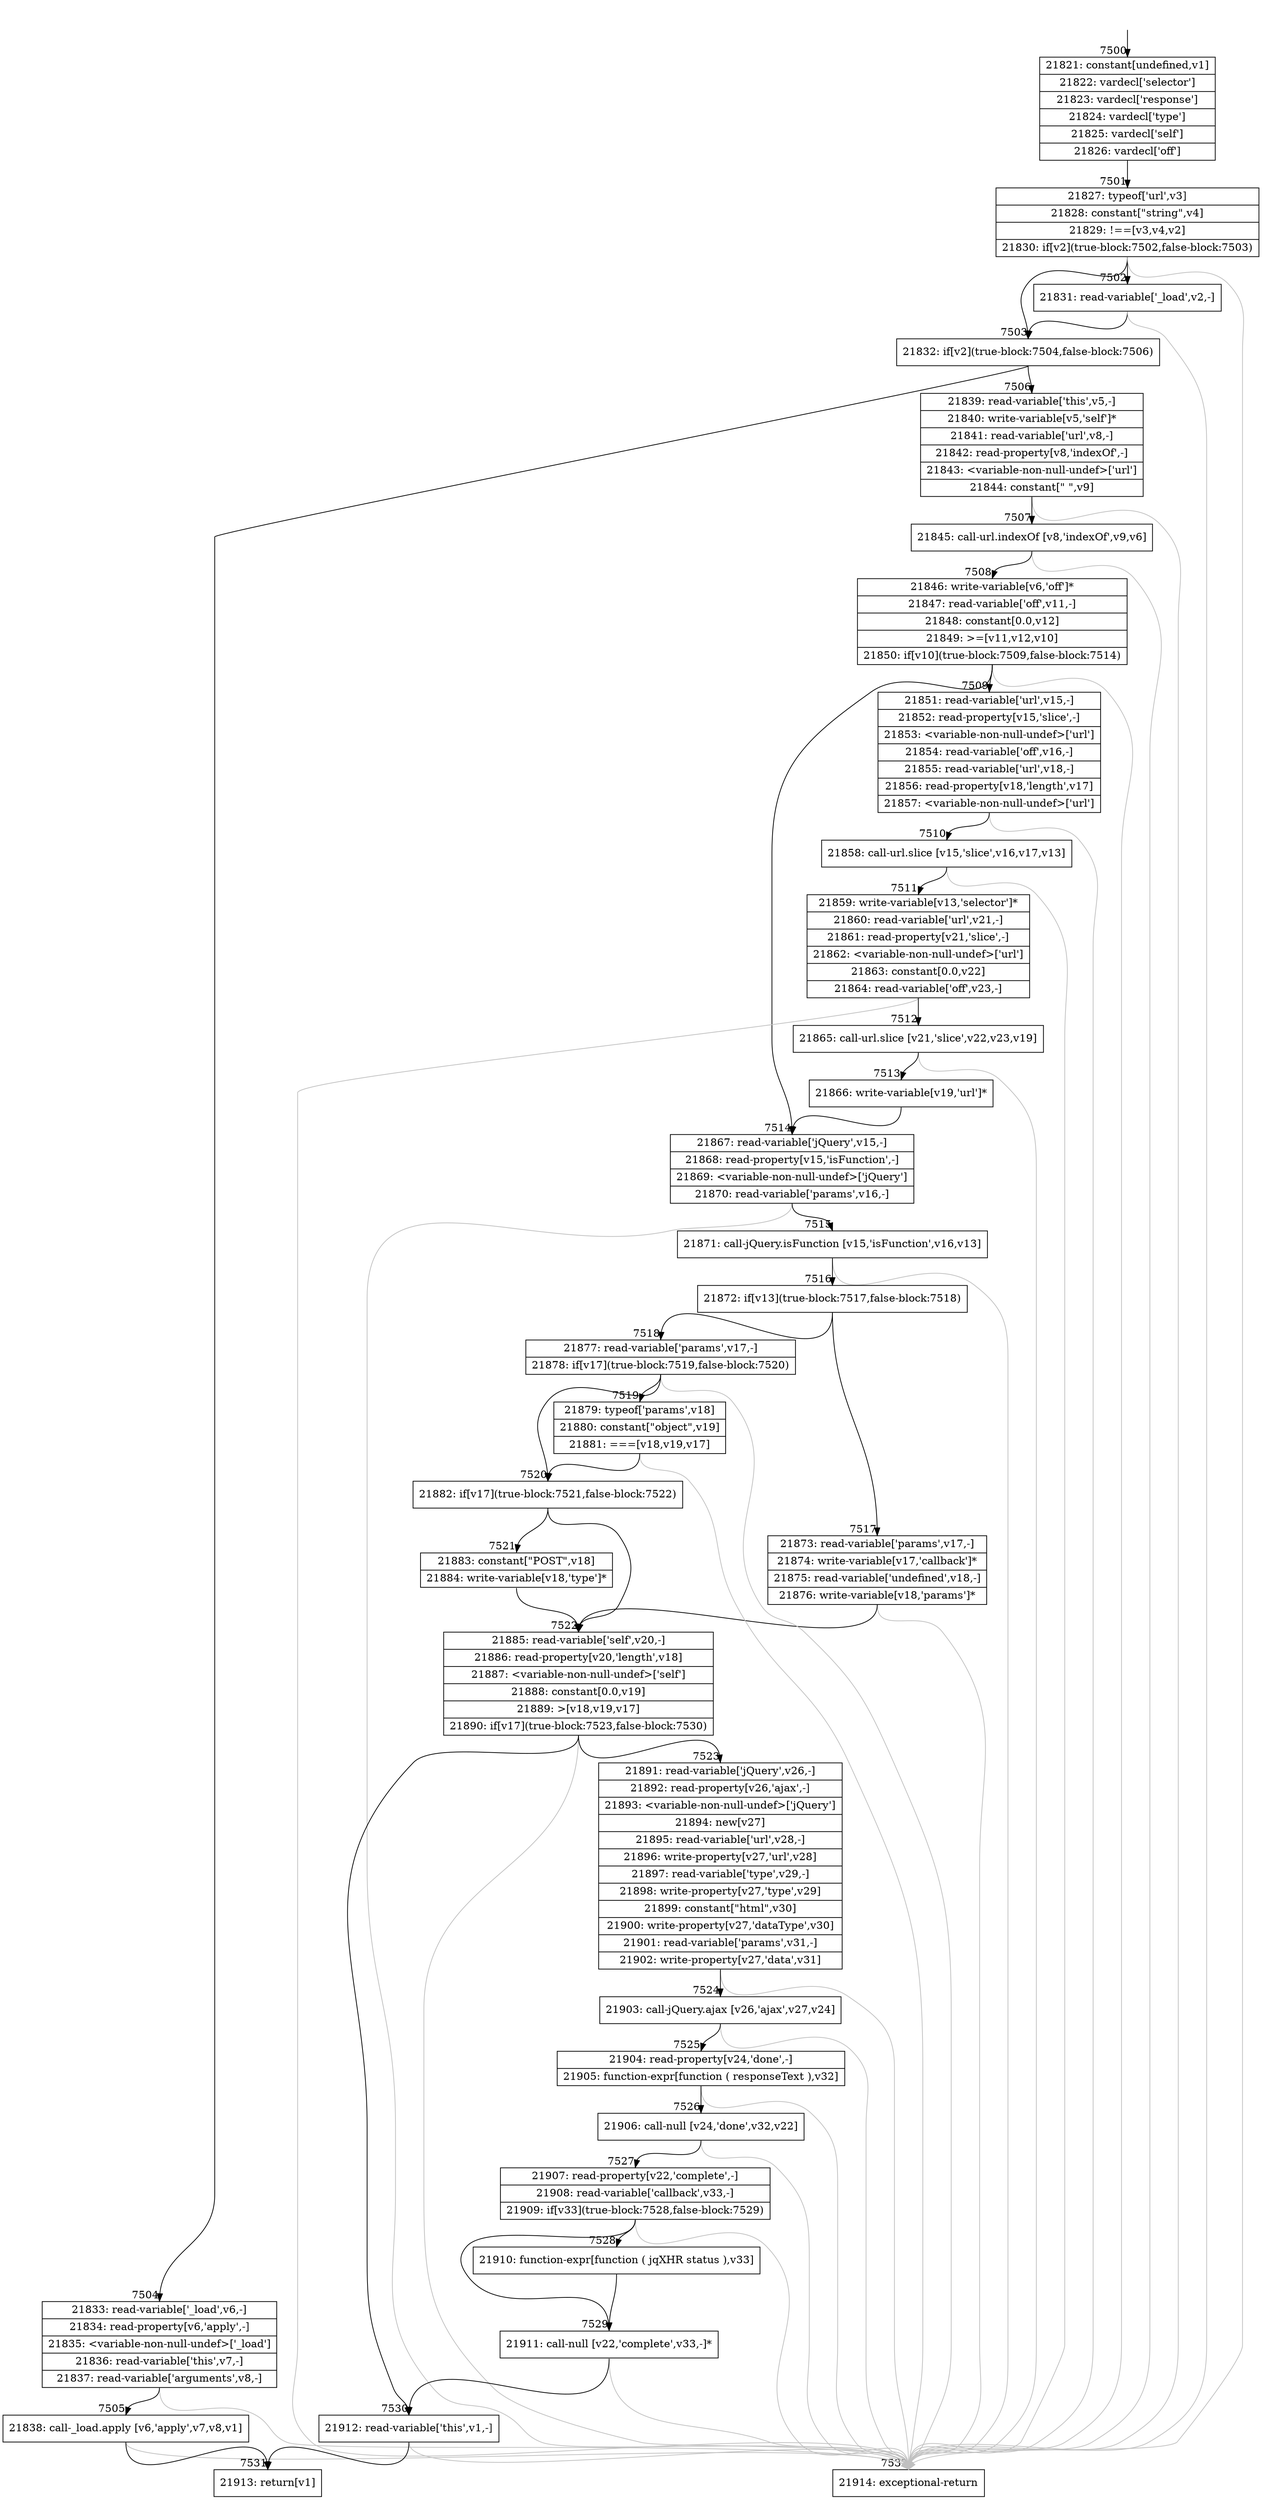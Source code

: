 digraph {
rankdir="TD"
BB_entry473[shape=none,label=""];
BB_entry473 -> BB7500 [tailport=s, headport=n, headlabel="    7500"]
BB7500 [shape=record label="{21821: constant[undefined,v1]|21822: vardecl['selector']|21823: vardecl['response']|21824: vardecl['type']|21825: vardecl['self']|21826: vardecl['off']}" ] 
BB7500 -> BB7501 [tailport=s, headport=n, headlabel="      7501"]
BB7501 [shape=record label="{21827: typeof['url',v3]|21828: constant[\"string\",v4]|21829: !==[v3,v4,v2]|21830: if[v2](true-block:7502,false-block:7503)}" ] 
BB7501 -> BB7503 [tailport=s, headport=n, headlabel="      7503"]
BB7501 -> BB7502 [tailport=s, headport=n, headlabel="      7502"]
BB7501 -> BB7532 [tailport=s, headport=n, color=gray, headlabel="      7532"]
BB7502 [shape=record label="{21831: read-variable['_load',v2,-]}" ] 
BB7502 -> BB7503 [tailport=s, headport=n]
BB7502 -> BB7532 [tailport=s, headport=n, color=gray]
BB7503 [shape=record label="{21832: if[v2](true-block:7504,false-block:7506)}" ] 
BB7503 -> BB7504 [tailport=s, headport=n, headlabel="      7504"]
BB7503 -> BB7506 [tailport=s, headport=n, headlabel="      7506"]
BB7504 [shape=record label="{21833: read-variable['_load',v6,-]|21834: read-property[v6,'apply',-]|21835: \<variable-non-null-undef\>['_load']|21836: read-variable['this',v7,-]|21837: read-variable['arguments',v8,-]}" ] 
BB7504 -> BB7505 [tailport=s, headport=n, headlabel="      7505"]
BB7504 -> BB7532 [tailport=s, headport=n, color=gray]
BB7505 [shape=record label="{21838: call-_load.apply [v6,'apply',v7,v8,v1]}" ] 
BB7505 -> BB7531 [tailport=s, headport=n, headlabel="      7531"]
BB7505 -> BB7532 [tailport=s, headport=n, color=gray]
BB7506 [shape=record label="{21839: read-variable['this',v5,-]|21840: write-variable[v5,'self']*|21841: read-variable['url',v8,-]|21842: read-property[v8,'indexOf',-]|21843: \<variable-non-null-undef\>['url']|21844: constant[\" \",v9]}" ] 
BB7506 -> BB7507 [tailport=s, headport=n, headlabel="      7507"]
BB7506 -> BB7532 [tailport=s, headport=n, color=gray]
BB7507 [shape=record label="{21845: call-url.indexOf [v8,'indexOf',v9,v6]}" ] 
BB7507 -> BB7508 [tailport=s, headport=n, headlabel="      7508"]
BB7507 -> BB7532 [tailport=s, headport=n, color=gray]
BB7508 [shape=record label="{21846: write-variable[v6,'off']*|21847: read-variable['off',v11,-]|21848: constant[0.0,v12]|21849: \>=[v11,v12,v10]|21850: if[v10](true-block:7509,false-block:7514)}" ] 
BB7508 -> BB7509 [tailport=s, headport=n, headlabel="      7509"]
BB7508 -> BB7514 [tailport=s, headport=n, headlabel="      7514"]
BB7508 -> BB7532 [tailport=s, headport=n, color=gray]
BB7509 [shape=record label="{21851: read-variable['url',v15,-]|21852: read-property[v15,'slice',-]|21853: \<variable-non-null-undef\>['url']|21854: read-variable['off',v16,-]|21855: read-variable['url',v18,-]|21856: read-property[v18,'length',v17]|21857: \<variable-non-null-undef\>['url']}" ] 
BB7509 -> BB7510 [tailport=s, headport=n, headlabel="      7510"]
BB7509 -> BB7532 [tailport=s, headport=n, color=gray]
BB7510 [shape=record label="{21858: call-url.slice [v15,'slice',v16,v17,v13]}" ] 
BB7510 -> BB7511 [tailport=s, headport=n, headlabel="      7511"]
BB7510 -> BB7532 [tailport=s, headport=n, color=gray]
BB7511 [shape=record label="{21859: write-variable[v13,'selector']*|21860: read-variable['url',v21,-]|21861: read-property[v21,'slice',-]|21862: \<variable-non-null-undef\>['url']|21863: constant[0.0,v22]|21864: read-variable['off',v23,-]}" ] 
BB7511 -> BB7512 [tailport=s, headport=n, headlabel="      7512"]
BB7511 -> BB7532 [tailport=s, headport=n, color=gray]
BB7512 [shape=record label="{21865: call-url.slice [v21,'slice',v22,v23,v19]}" ] 
BB7512 -> BB7513 [tailport=s, headport=n, headlabel="      7513"]
BB7512 -> BB7532 [tailport=s, headport=n, color=gray]
BB7513 [shape=record label="{21866: write-variable[v19,'url']*}" ] 
BB7513 -> BB7514 [tailport=s, headport=n]
BB7514 [shape=record label="{21867: read-variable['jQuery',v15,-]|21868: read-property[v15,'isFunction',-]|21869: \<variable-non-null-undef\>['jQuery']|21870: read-variable['params',v16,-]}" ] 
BB7514 -> BB7515 [tailport=s, headport=n, headlabel="      7515"]
BB7514 -> BB7532 [tailport=s, headport=n, color=gray]
BB7515 [shape=record label="{21871: call-jQuery.isFunction [v15,'isFunction',v16,v13]}" ] 
BB7515 -> BB7516 [tailport=s, headport=n, headlabel="      7516"]
BB7515 -> BB7532 [tailport=s, headport=n, color=gray]
BB7516 [shape=record label="{21872: if[v13](true-block:7517,false-block:7518)}" ] 
BB7516 -> BB7517 [tailport=s, headport=n, headlabel="      7517"]
BB7516 -> BB7518 [tailport=s, headport=n, headlabel="      7518"]
BB7517 [shape=record label="{21873: read-variable['params',v17,-]|21874: write-variable[v17,'callback']*|21875: read-variable['undefined',v18,-]|21876: write-variable[v18,'params']*}" ] 
BB7517 -> BB7522 [tailport=s, headport=n, headlabel="      7522"]
BB7517 -> BB7532 [tailport=s, headport=n, color=gray]
BB7518 [shape=record label="{21877: read-variable['params',v17,-]|21878: if[v17](true-block:7519,false-block:7520)}" ] 
BB7518 -> BB7520 [tailport=s, headport=n, headlabel="      7520"]
BB7518 -> BB7519 [tailport=s, headport=n, headlabel="      7519"]
BB7518 -> BB7532 [tailport=s, headport=n, color=gray]
BB7519 [shape=record label="{21879: typeof['params',v18]|21880: constant[\"object\",v19]|21881: ===[v18,v19,v17]}" ] 
BB7519 -> BB7520 [tailport=s, headport=n]
BB7519 -> BB7532 [tailport=s, headport=n, color=gray]
BB7520 [shape=record label="{21882: if[v17](true-block:7521,false-block:7522)}" ] 
BB7520 -> BB7521 [tailport=s, headport=n, headlabel="      7521"]
BB7520 -> BB7522 [tailport=s, headport=n]
BB7521 [shape=record label="{21883: constant[\"POST\",v18]|21884: write-variable[v18,'type']*}" ] 
BB7521 -> BB7522 [tailport=s, headport=n]
BB7522 [shape=record label="{21885: read-variable['self',v20,-]|21886: read-property[v20,'length',v18]|21887: \<variable-non-null-undef\>['self']|21888: constant[0.0,v19]|21889: \>[v18,v19,v17]|21890: if[v17](true-block:7523,false-block:7530)}" ] 
BB7522 -> BB7523 [tailport=s, headport=n, headlabel="      7523"]
BB7522 -> BB7530 [tailport=s, headport=n, headlabel="      7530"]
BB7522 -> BB7532 [tailport=s, headport=n, color=gray]
BB7523 [shape=record label="{21891: read-variable['jQuery',v26,-]|21892: read-property[v26,'ajax',-]|21893: \<variable-non-null-undef\>['jQuery']|21894: new[v27]|21895: read-variable['url',v28,-]|21896: write-property[v27,'url',v28]|21897: read-variable['type',v29,-]|21898: write-property[v27,'type',v29]|21899: constant[\"html\",v30]|21900: write-property[v27,'dataType',v30]|21901: read-variable['params',v31,-]|21902: write-property[v27,'data',v31]}" ] 
BB7523 -> BB7524 [tailport=s, headport=n, headlabel="      7524"]
BB7523 -> BB7532 [tailport=s, headport=n, color=gray]
BB7524 [shape=record label="{21903: call-jQuery.ajax [v26,'ajax',v27,v24]}" ] 
BB7524 -> BB7525 [tailport=s, headport=n, headlabel="      7525"]
BB7524 -> BB7532 [tailport=s, headport=n, color=gray]
BB7525 [shape=record label="{21904: read-property[v24,'done',-]|21905: function-expr[function ( responseText ),v32]}" ] 
BB7525 -> BB7526 [tailport=s, headport=n, headlabel="      7526"]
BB7525 -> BB7532 [tailport=s, headport=n, color=gray]
BB7526 [shape=record label="{21906: call-null [v24,'done',v32,v22]}" ] 
BB7526 -> BB7527 [tailport=s, headport=n, headlabel="      7527"]
BB7526 -> BB7532 [tailport=s, headport=n, color=gray]
BB7527 [shape=record label="{21907: read-property[v22,'complete',-]|21908: read-variable['callback',v33,-]|21909: if[v33](true-block:7528,false-block:7529)}" ] 
BB7527 -> BB7529 [tailport=s, headport=n, headlabel="      7529"]
BB7527 -> BB7528 [tailport=s, headport=n, headlabel="      7528"]
BB7527 -> BB7532 [tailport=s, headport=n, color=gray]
BB7528 [shape=record label="{21910: function-expr[function ( jqXHR status ),v33]}" ] 
BB7528 -> BB7529 [tailport=s, headport=n]
BB7529 [shape=record label="{21911: call-null [v22,'complete',v33,-]*}" ] 
BB7529 -> BB7530 [tailport=s, headport=n]
BB7529 -> BB7532 [tailport=s, headport=n, color=gray]
BB7530 [shape=record label="{21912: read-variable['this',v1,-]}" ] 
BB7530 -> BB7531 [tailport=s, headport=n]
BB7530 -> BB7532 [tailport=s, headport=n, color=gray]
BB7531 [shape=record label="{21913: return[v1]}" ] 
BB7532 [shape=record label="{21914: exceptional-return}" ] 
}
